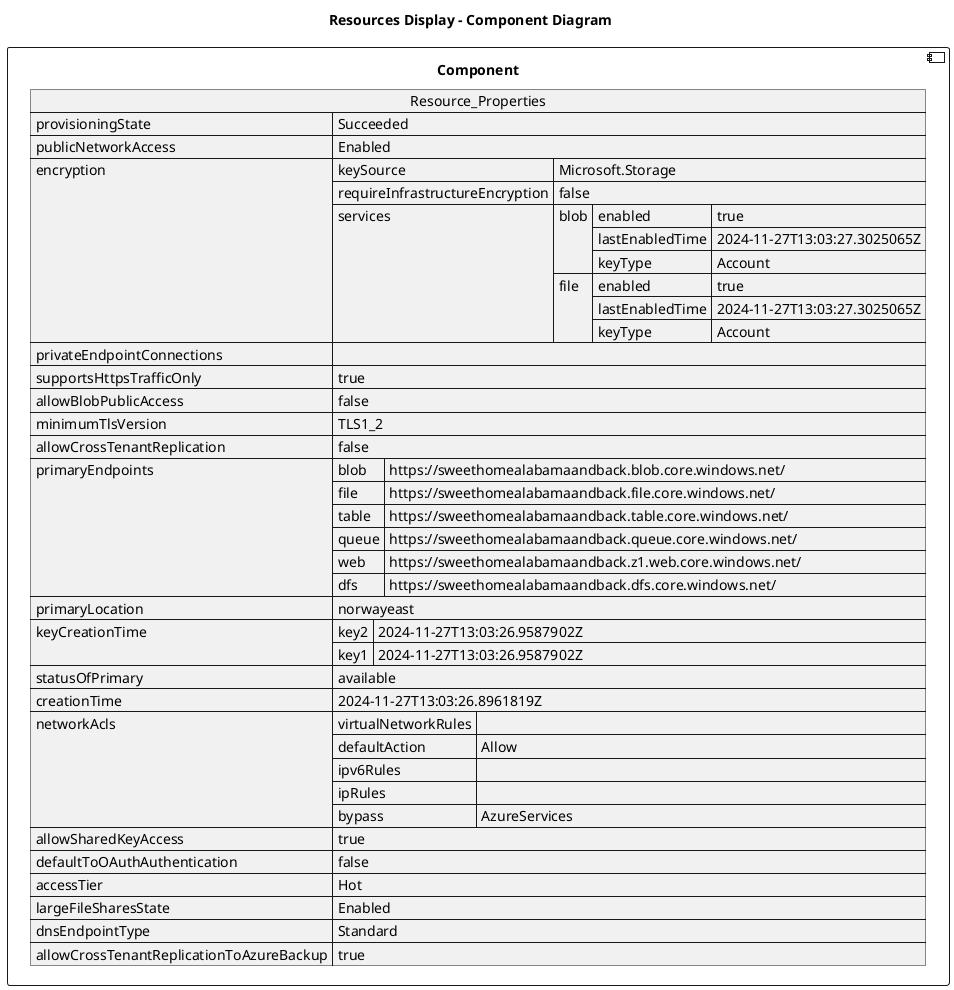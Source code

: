 @startuml

title Resources Display - Component Diagram

component Component {

json  Resource_Properties {
  "provisioningState": "Succeeded",
  "publicNetworkAccess": "Enabled",
  "encryption": {
    "keySource": "Microsoft.Storage",
    "requireInfrastructureEncryption": false,
    "services": {
      "blob": {
        "enabled": true,
        "lastEnabledTime": "2024-11-27T13:03:27.3025065Z",
        "keyType": "Account"
      },
      "file": {
        "enabled": true,
        "lastEnabledTime": "2024-11-27T13:03:27.3025065Z",
        "keyType": "Account"
      }
    }
  },
  "privateEndpointConnections": [],
  "supportsHttpsTrafficOnly": true,
  "allowBlobPublicAccess": false,
  "minimumTlsVersion": "TLS1_2",
  "allowCrossTenantReplication": false,
  "primaryEndpoints": {
    "blob": "https://sweethomealabamaandback.blob.core.windows.net/",
    "file": "https://sweethomealabamaandback.file.core.windows.net/",
    "table": "https://sweethomealabamaandback.table.core.windows.net/",
    "queue": "https://sweethomealabamaandback.queue.core.windows.net/",
    "web": "https://sweethomealabamaandback.z1.web.core.windows.net/",
    "dfs": "https://sweethomealabamaandback.dfs.core.windows.net/"
  },
  "primaryLocation": "norwayeast",
  "keyCreationTime": {
    "key2": "2024-11-27T13:03:26.9587902Z",
    "key1": "2024-11-27T13:03:26.9587902Z"
  },
  "statusOfPrimary": "available",
  "creationTime": "2024-11-27T13:03:26.8961819Z",
  "networkAcls": {
    "virtualNetworkRules": [],
    "defaultAction": "Allow",
    "ipv6Rules": [],
    "ipRules": [],
    "bypass": "AzureServices"
  },
  "allowSharedKeyAccess": true,
  "defaultToOAuthAuthentication": false,
  "accessTier": "Hot",
  "largeFileSharesState": "Enabled",
  "dnsEndpointType": "Standard",
  "allowCrossTenantReplicationToAzureBackup": true
}
}
@enduml
